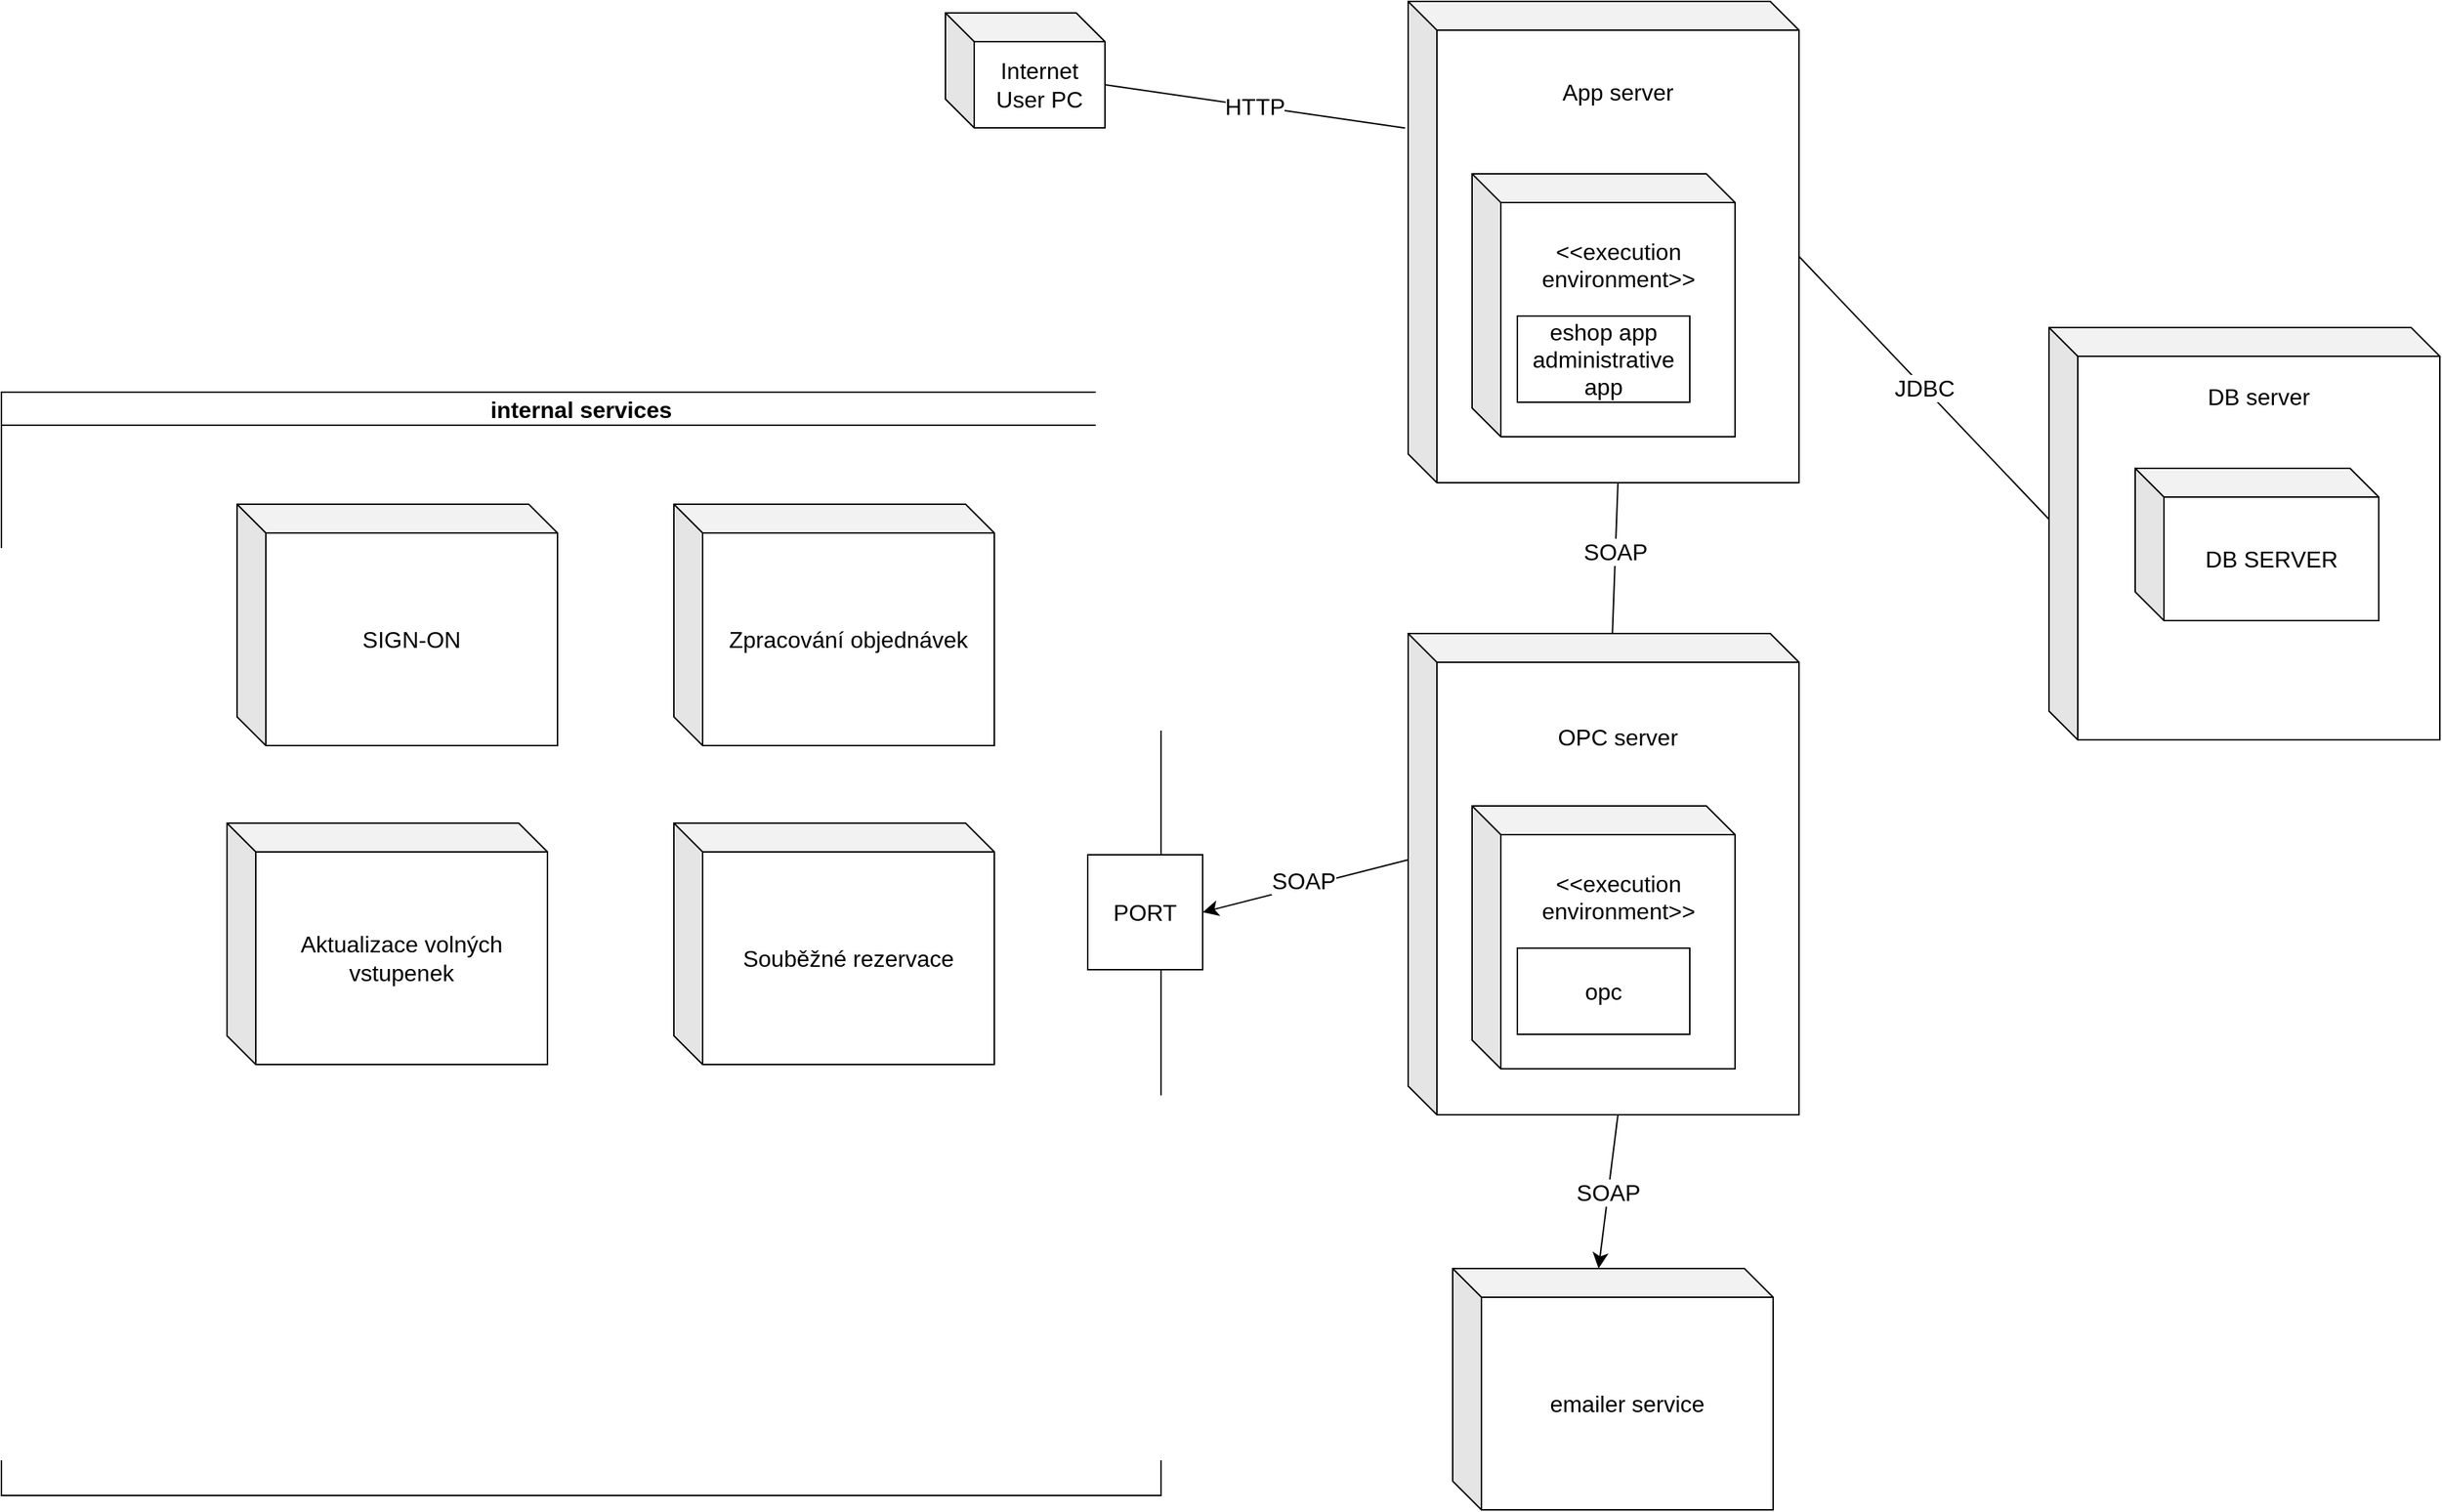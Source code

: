 <mxfile version="20.8.6" type="device"><diagram id="UQIslFyHXzw8cyLnd077" name="Stránka-1"><mxGraphModel dx="3817" dy="1811" grid="0" gridSize="10" guides="1" tooltips="1" connect="1" arrows="1" fold="1" page="0" pageScale="1" pageWidth="827" pageHeight="1169" math="0" shadow="0"><root><mxCell id="0"/><mxCell id="1" parent="0"/><mxCell id="lp5Jm9m3uGmTYARE80k5-1" value="Internet User PC" style="shape=cube;whiteSpace=wrap;html=1;boundedLbl=1;backgroundOutline=1;darkOpacity=0.05;darkOpacity2=0.1;fontSize=16;" parent="1" vertex="1"><mxGeometry x="43" y="62" width="111" height="80" as="geometry"/></mxCell><mxCell id="lp5Jm9m3uGmTYARE80k5-2" value="App server&lt;br&gt;&lt;br&gt;&lt;br&gt;&lt;br&gt;&lt;br&gt;&lt;br&gt;&lt;br&gt;&lt;br&gt;&lt;br&gt;&lt;br&gt;&lt;br&gt;&lt;br&gt;&lt;br&gt;" style="shape=cube;whiteSpace=wrap;html=1;boundedLbl=1;backgroundOutline=1;darkOpacity=0.05;darkOpacity2=0.1;fontSize=16;" parent="1" vertex="1"><mxGeometry x="365" y="54" width="272" height="335" as="geometry"/></mxCell><mxCell id="lp5Jm9m3uGmTYARE80k5-3" value="&amp;lt;&amp;lt;execution environment&amp;gt;&amp;gt;&lt;br&gt;&lt;br&gt;&lt;br&gt;&lt;br&gt;&lt;br&gt;" style="shape=cube;whiteSpace=wrap;html=1;boundedLbl=1;backgroundOutline=1;darkOpacity=0.05;darkOpacity2=0.1;fontSize=16;" parent="1" vertex="1"><mxGeometry x="409.5" y="174" width="183" height="183" as="geometry"/></mxCell><mxCell id="lp5Jm9m3uGmTYARE80k5-4" value="eshop app&lt;br&gt;administrative app" style="rounded=0;whiteSpace=wrap;html=1;fontSize=16;" parent="1" vertex="1"><mxGeometry x="441" y="273" width="120" height="60" as="geometry"/></mxCell><mxCell id="lp5Jm9m3uGmTYARE80k5-28" style="edgeStyle=none;curved=1;rounded=0;orthogonalLoop=1;jettySize=auto;html=1;exitX=0;exitY=0;exitDx=0;exitDy=157.5;exitPerimeter=0;entryX=1;entryY=0.5;entryDx=0;entryDy=0;fontSize=16;startSize=8;endSize=8;" parent="1" source="lp5Jm9m3uGmTYARE80k5-5" target="lp5Jm9m3uGmTYARE80k5-27" edge="1"><mxGeometry relative="1" as="geometry"/></mxCell><mxCell id="lp5Jm9m3uGmTYARE80k5-29" value="SOAP" style="edgeLabel;html=1;align=center;verticalAlign=middle;resizable=0;points=[];fontSize=16;" parent="lp5Jm9m3uGmTYARE80k5-28" vertex="1" connectable="0"><mxGeometry x="0.003" y="-4" relative="1" as="geometry"><mxPoint x="-1" as="offset"/></mxGeometry></mxCell><mxCell id="lp5Jm9m3uGmTYARE80k5-30" value="SOAP" style="edgeStyle=none;curved=1;rounded=0;orthogonalLoop=1;jettySize=auto;html=1;exitX=0;exitY=0;exitDx=146;exitDy=335;exitPerimeter=0;entryX=0;entryY=0;entryDx=101.5;entryDy=0;entryPerimeter=0;fontSize=16;startSize=8;endSize=8;" parent="1" source="lp5Jm9m3uGmTYARE80k5-5" target="lp5Jm9m3uGmTYARE80k5-26" edge="1"><mxGeometry relative="1" as="geometry"/></mxCell><mxCell id="lp5Jm9m3uGmTYARE80k5-5" value="OPC server&lt;br&gt;&lt;br&gt;&lt;br&gt;&lt;br&gt;&lt;br&gt;&lt;br&gt;&lt;br&gt;&lt;br&gt;&lt;br&gt;&lt;br&gt;&lt;br&gt;&lt;br&gt;" style="shape=cube;whiteSpace=wrap;html=1;boundedLbl=1;backgroundOutline=1;darkOpacity=0.05;darkOpacity2=0.1;fontSize=16;" parent="1" vertex="1"><mxGeometry x="365" y="494" width="272" height="335" as="geometry"/></mxCell><mxCell id="lp5Jm9m3uGmTYARE80k5-6" value="&amp;lt;&amp;lt;execution environment&amp;gt;&amp;gt;&lt;br&gt;&lt;br&gt;&lt;br&gt;&lt;br&gt;&lt;br&gt;" style="shape=cube;whiteSpace=wrap;html=1;boundedLbl=1;backgroundOutline=1;darkOpacity=0.05;darkOpacity2=0.1;fontSize=16;" parent="1" vertex="1"><mxGeometry x="409.5" y="614" width="183" height="183" as="geometry"/></mxCell><mxCell id="lp5Jm9m3uGmTYARE80k5-7" value="opc" style="rounded=0;whiteSpace=wrap;html=1;fontSize=16;" parent="1" vertex="1"><mxGeometry x="441" y="713" width="120" height="60" as="geometry"/></mxCell><mxCell id="lp5Jm9m3uGmTYARE80k5-8" value="" style="endArrow=none;html=1;rounded=0;fontSize=12;startSize=8;endSize=8;curved=1;entryX=0;entryY=0;entryDx=146;entryDy=335;entryPerimeter=0;" parent="1" source="lp5Jm9m3uGmTYARE80k5-5" target="lp5Jm9m3uGmTYARE80k5-2" edge="1"><mxGeometry width="50" height="50" relative="1" as="geometry"><mxPoint x="390" y="566" as="sourcePoint"/><mxPoint x="440" y="516" as="targetPoint"/></mxGeometry></mxCell><mxCell id="lp5Jm9m3uGmTYARE80k5-9" value="SOAP" style="edgeLabel;html=1;align=center;verticalAlign=middle;resizable=0;points=[];fontSize=16;" parent="lp5Jm9m3uGmTYARE80k5-8" vertex="1" connectable="0"><mxGeometry x="0.086" relative="1" as="geometry"><mxPoint as="offset"/></mxGeometry></mxCell><mxCell id="lp5Jm9m3uGmTYARE80k5-10" value="&lt;font style=&quot;font-size: 16px;&quot;&gt;HTTP&lt;/font&gt;" style="endArrow=none;html=1;rounded=0;fontSize=12;startSize=8;endSize=8;curved=1;entryX=0;entryY=0;entryDx=111;entryDy=50;entryPerimeter=0;exitX=-0.008;exitY=0.263;exitDx=0;exitDy=0;exitPerimeter=0;" parent="1" source="lp5Jm9m3uGmTYARE80k5-2" target="lp5Jm9m3uGmTYARE80k5-1" edge="1"><mxGeometry width="50" height="50" relative="1" as="geometry"><mxPoint x="390" y="566" as="sourcePoint"/><mxPoint x="440" y="516" as="targetPoint"/></mxGeometry></mxCell><mxCell id="lp5Jm9m3uGmTYARE80k5-12" value="DB server&lt;br&gt;&lt;br&gt;&lt;br&gt;&lt;br&gt;&lt;br&gt;&lt;br&gt;&lt;br&gt;&lt;br&gt;&lt;br&gt;&lt;br&gt;&lt;br&gt;&lt;br&gt;" style="shape=cube;whiteSpace=wrap;html=1;boundedLbl=1;backgroundOutline=1;darkOpacity=0.05;darkOpacity2=0.1;fontSize=16;" parent="1" vertex="1"><mxGeometry x="811" y="281" width="272" height="287" as="geometry"/></mxCell><mxCell id="lp5Jm9m3uGmTYARE80k5-13" value="DB SERVER" style="shape=cube;whiteSpace=wrap;html=1;boundedLbl=1;backgroundOutline=1;darkOpacity=0.05;darkOpacity2=0.1;fontSize=16;" parent="1" vertex="1"><mxGeometry x="871" y="379" width="169.5" height="106" as="geometry"/></mxCell><mxCell id="lp5Jm9m3uGmTYARE80k5-15" value="&lt;font style=&quot;font-size: 16px;&quot;&gt;JDBC&lt;/font&gt;" style="endArrow=none;html=1;rounded=0;fontSize=12;startSize=8;endSize=8;curved=1;entryX=0;entryY=0;entryDx=272;entryDy=177.5;entryPerimeter=0;exitX=0;exitY=0;exitDx=0;exitDy=133.5;exitPerimeter=0;" parent="1" source="lp5Jm9m3uGmTYARE80k5-12" target="lp5Jm9m3uGmTYARE80k5-2" edge="1"><mxGeometry x="0.003" width="50" height="50" relative="1" as="geometry"><mxPoint x="586" y="537" as="sourcePoint"/><mxPoint x="636" y="487" as="targetPoint"/><mxPoint as="offset"/></mxGeometry></mxCell><mxCell id="lp5Jm9m3uGmTYARE80k5-19" value="internal services" style="swimlane;whiteSpace=wrap;html=1;fontSize=16;" parent="1" vertex="1"><mxGeometry x="-614" y="326" width="807" height="768" as="geometry"/></mxCell><mxCell id="lp5Jm9m3uGmTYARE80k5-18" value="SIGN-ON" style="shape=cube;whiteSpace=wrap;html=1;boundedLbl=1;backgroundOutline=1;darkOpacity=0.05;darkOpacity2=0.1;fontSize=16;" parent="lp5Jm9m3uGmTYARE80k5-19" vertex="1"><mxGeometry x="164" y="78" width="223" height="168" as="geometry"/></mxCell><mxCell id="lp5Jm9m3uGmTYARE80k5-22" value="Zpracování objednávek" style="shape=cube;whiteSpace=wrap;html=1;boundedLbl=1;backgroundOutline=1;darkOpacity=0.05;darkOpacity2=0.1;fontSize=16;" parent="lp5Jm9m3uGmTYARE80k5-19" vertex="1"><mxGeometry x="468" y="78" width="223" height="168" as="geometry"/></mxCell><mxCell id="lp5Jm9m3uGmTYARE80k5-21" value="Aktualizace volných vstupenek" style="shape=cube;whiteSpace=wrap;html=1;boundedLbl=1;backgroundOutline=1;darkOpacity=0.05;darkOpacity2=0.1;fontSize=16;" parent="lp5Jm9m3uGmTYARE80k5-19" vertex="1"><mxGeometry x="157" y="300" width="223" height="168" as="geometry"/></mxCell><mxCell id="lp5Jm9m3uGmTYARE80k5-23" value="Souběžné rezervace" style="shape=cube;whiteSpace=wrap;html=1;boundedLbl=1;backgroundOutline=1;darkOpacity=0.05;darkOpacity2=0.1;fontSize=16;" parent="lp5Jm9m3uGmTYARE80k5-19" vertex="1"><mxGeometry x="468" y="300" width="223" height="168" as="geometry"/></mxCell><mxCell id="lp5Jm9m3uGmTYARE80k5-27" value="PORT" style="whiteSpace=wrap;html=1;aspect=fixed;fontSize=16;" parent="lp5Jm9m3uGmTYARE80k5-19" vertex="1"><mxGeometry x="756" y="322" width="80" height="80" as="geometry"/></mxCell><mxCell id="lp5Jm9m3uGmTYARE80k5-26" value="emailer service" style="shape=cube;whiteSpace=wrap;html=1;boundedLbl=1;backgroundOutline=1;darkOpacity=0.05;darkOpacity2=0.1;fontSize=16;" parent="1" vertex="1"><mxGeometry x="396" y="936" width="223" height="168" as="geometry"/></mxCell></root></mxGraphModel></diagram></mxfile>